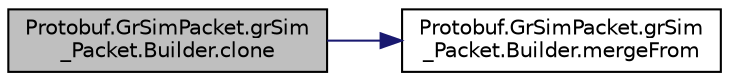 digraph "Protobuf.GrSimPacket.grSim_Packet.Builder.clone"
{
 // INTERACTIVE_SVG=YES
  edge [fontname="Helvetica",fontsize="10",labelfontname="Helvetica",labelfontsize="10"];
  node [fontname="Helvetica",fontsize="10",shape=record];
  rankdir="LR";
  Node1 [label="Protobuf.GrSimPacket.grSim\l_Packet.Builder.clone",height=0.2,width=0.4,color="black", fillcolor="grey75", style="filled", fontcolor="black"];
  Node1 -> Node2 [color="midnightblue",fontsize="10",style="solid",fontname="Helvetica"];
  Node2 [label="Protobuf.GrSimPacket.grSim\l_Packet.Builder.mergeFrom",height=0.2,width=0.4,color="black", fillcolor="white", style="filled",URL="$da/da7/class_protobuf_1_1_gr_sim_packet_1_1gr_sim___packet_1_1_builder.html#a2c1d5e274d64000fc6a911971ffa4b5b"];
}
